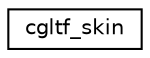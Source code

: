 digraph "Graphical Class Hierarchy"
{
 // LATEX_PDF_SIZE
  edge [fontname="Helvetica",fontsize="10",labelfontname="Helvetica",labelfontsize="10"];
  node [fontname="Helvetica",fontsize="10",shape=record];
  rankdir="LR";
  Node0 [label="cgltf_skin",height=0.2,width=0.4,color="black", fillcolor="white", style="filled",URL="$structcgltf__skin.html",tooltip=" "];
}
